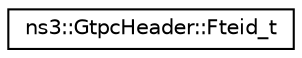 digraph "Graphical Class Hierarchy"
{
 // LATEX_PDF_SIZE
  edge [fontname="Helvetica",fontsize="10",labelfontname="Helvetica",labelfontsize="10"];
  node [fontname="Helvetica",fontsize="10",shape=record];
  rankdir="LR";
  Node0 [label="ns3::GtpcHeader::Fteid_t",height=0.2,width=0.4,color="black", fillcolor="white", style="filled",URL="$structns3_1_1_gtpc_header_1_1_fteid__t.html",tooltip="FTEID structure."];
}
